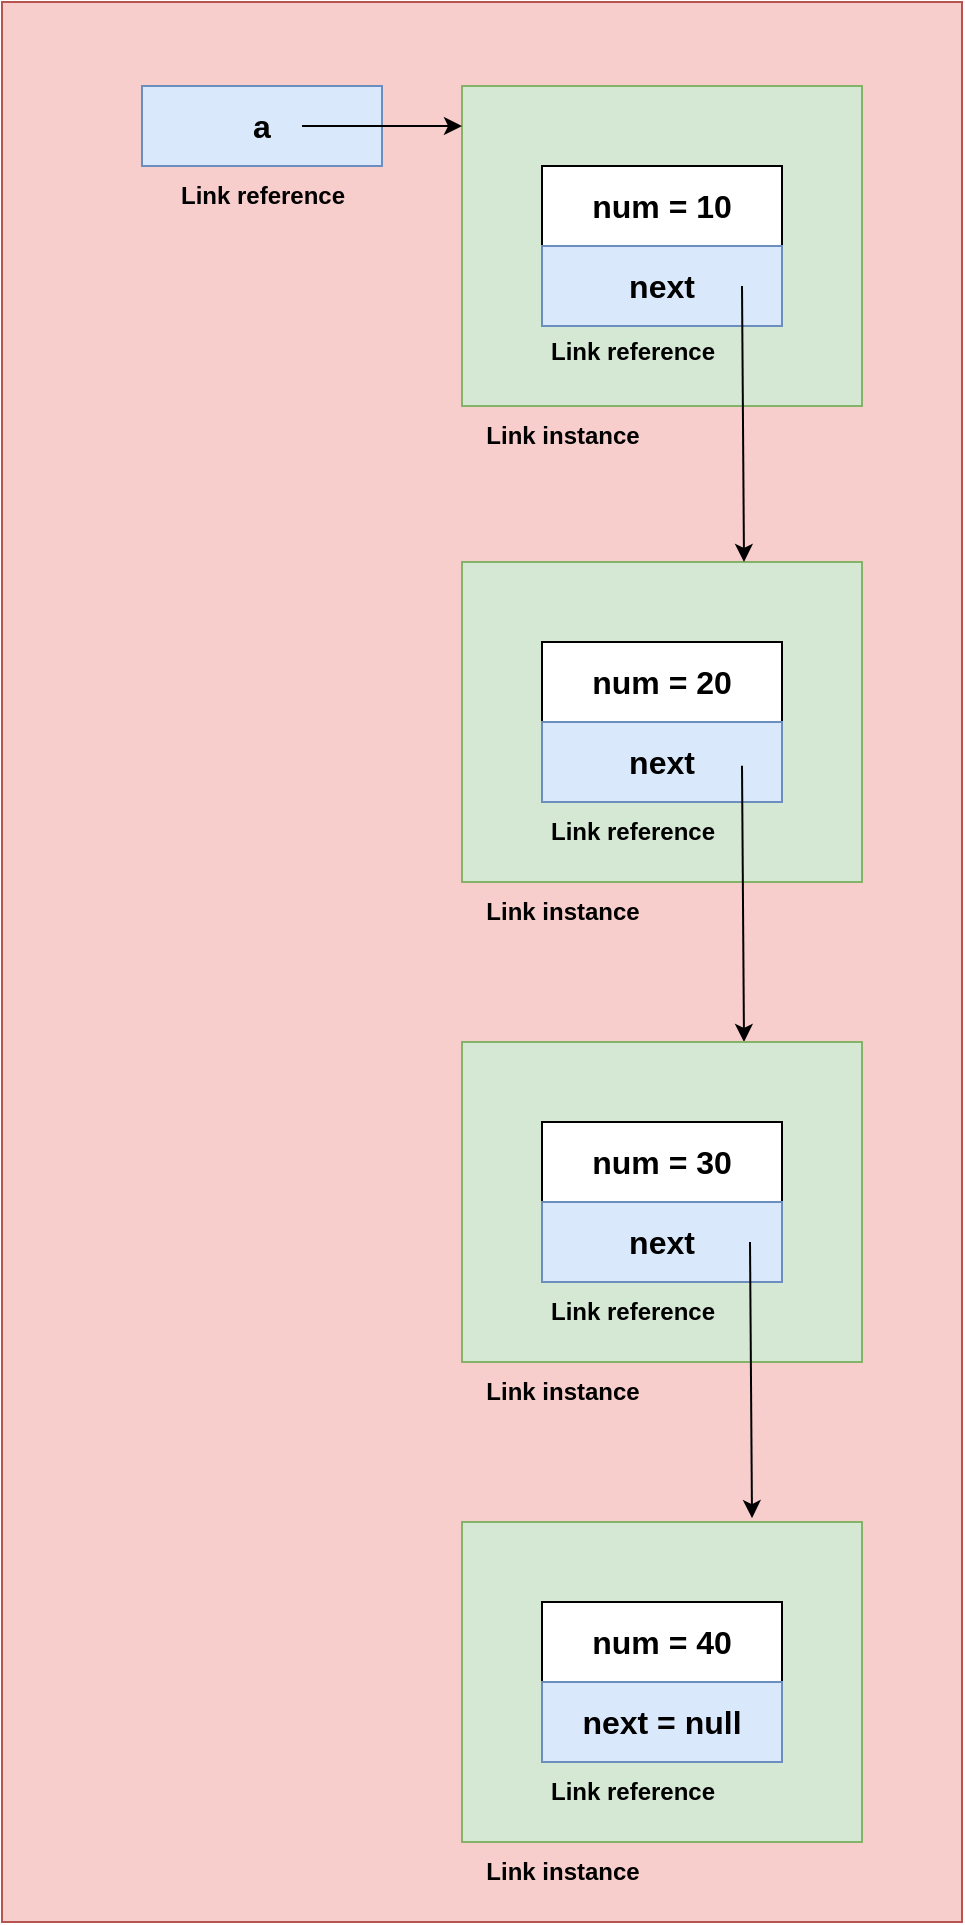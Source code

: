 <mxfile version="24.4.0" type="github">
  <diagram name="Page-1" id="-98pJoUqqj__4yH2-iSp">
    <mxGraphModel dx="1224" dy="713" grid="1" gridSize="10" guides="1" tooltips="1" connect="1" arrows="1" fold="1" page="1" pageScale="1" pageWidth="850" pageHeight="1100" math="0" shadow="0">
      <root>
        <mxCell id="0" />
        <mxCell id="1" parent="0" />
        <mxCell id="me1G7gAer3CvM7mz6-fR-60" value="" style="rounded=0;whiteSpace=wrap;html=1;fillColor=#f8cecc;strokeColor=#b85450;fontStyle=1" parent="1" vertex="1">
          <mxGeometry x="200" y="120" width="480" height="960" as="geometry" />
        </mxCell>
        <mxCell id="4dctXpntgjXw3aF1l8x9-5" value="" style="rounded=0;whiteSpace=wrap;html=1;fontSize=16;fillColor=#d5e8d4;strokeColor=#82b366;fontStyle=1" parent="1" vertex="1">
          <mxGeometry x="430" y="400" width="200" height="160" as="geometry" />
        </mxCell>
        <mxCell id="4dctXpntgjXw3aF1l8x9-3" value="num = 20" style="rounded=0;whiteSpace=wrap;html=1;fontSize=16;fontStyle=1" parent="1" vertex="1">
          <mxGeometry x="470" y="440" width="120" height="40" as="geometry" />
        </mxCell>
        <mxCell id="4dctXpntgjXw3aF1l8x9-6" value="next" style="rounded=0;whiteSpace=wrap;html=1;fontSize=16;fillColor=#dae8fc;strokeColor=#6c8ebf;fontStyle=1" parent="1" vertex="1">
          <mxGeometry x="470" y="480" width="120" height="40" as="geometry" />
        </mxCell>
        <mxCell id="4dctXpntgjXw3aF1l8x9-7" value="" style="endArrow=classic;html=1;rounded=0;entryX=0.605;entryY=-0.012;entryDx=0;entryDy=0;entryPerimeter=0;fontSize=16;fontStyle=1" parent="1" edge="1">
          <mxGeometry width="50" height="50" relative="1" as="geometry">
            <mxPoint x="570" y="501.92" as="sourcePoint" />
            <mxPoint x="571" y="640.0" as="targetPoint" />
          </mxGeometry>
        </mxCell>
        <mxCell id="4dctXpntgjXw3aF1l8x9-18" value="" style="rounded=0;whiteSpace=wrap;html=1;fontSize=16;fillColor=#d5e8d4;strokeColor=#82b366;fontStyle=1" parent="1" vertex="1">
          <mxGeometry x="430" y="640" width="200" height="160" as="geometry" />
        </mxCell>
        <mxCell id="4dctXpntgjXw3aF1l8x9-19" value="num = 30" style="rounded=0;whiteSpace=wrap;html=1;fontSize=16;fontStyle=1" parent="1" vertex="1">
          <mxGeometry x="470" y="680" width="120" height="40" as="geometry" />
        </mxCell>
        <mxCell id="4dctXpntgjXw3aF1l8x9-20" value="next" style="rounded=0;whiteSpace=wrap;html=1;fontSize=16;fillColor=#dae8fc;strokeColor=#6c8ebf;fontStyle=1" parent="1" vertex="1">
          <mxGeometry x="470" y="720" width="120" height="40" as="geometry" />
        </mxCell>
        <mxCell id="4dctXpntgjXw3aF1l8x9-22" value="" style="rounded=0;whiteSpace=wrap;html=1;fontSize=16;fillColor=#d5e8d4;strokeColor=#82b366;fontStyle=1" parent="1" vertex="1">
          <mxGeometry x="430" y="162" width="200" height="160" as="geometry" />
        </mxCell>
        <mxCell id="4dctXpntgjXw3aF1l8x9-23" value="a" style="rounded=0;whiteSpace=wrap;html=1;fontSize=16;fillColor=#dae8fc;strokeColor=#6c8ebf;fontStyle=1" parent="1" vertex="1">
          <mxGeometry x="270" y="162" width="120" height="40" as="geometry" />
        </mxCell>
        <mxCell id="4dctXpntgjXw3aF1l8x9-24" value="" style="endArrow=classic;html=1;rounded=0;fontSize=16;fontStyle=1" parent="1" edge="1">
          <mxGeometry width="50" height="50" relative="1" as="geometry">
            <mxPoint x="350" y="182" as="sourcePoint" />
            <mxPoint x="430" y="182" as="targetPoint" />
          </mxGeometry>
        </mxCell>
        <mxCell id="4dctXpntgjXw3aF1l8x9-25" value="num = 10" style="rounded=0;whiteSpace=wrap;html=1;fontSize=16;fontStyle=1" parent="1" vertex="1">
          <mxGeometry x="470" y="202" width="120" height="40" as="geometry" />
        </mxCell>
        <mxCell id="4dctXpntgjXw3aF1l8x9-26" value="next" style="rounded=0;whiteSpace=wrap;html=1;fontSize=16;fillColor=#dae8fc;strokeColor=#6c8ebf;fontStyle=1" parent="1" vertex="1">
          <mxGeometry x="470" y="242" width="120" height="40" as="geometry" />
        </mxCell>
        <mxCell id="4dctXpntgjXw3aF1l8x9-27" value="" style="endArrow=classic;html=1;rounded=0;entryX=0.605;entryY=-0.012;entryDx=0;entryDy=0;entryPerimeter=0;fontSize=16;fontStyle=1" parent="1" edge="1">
          <mxGeometry width="50" height="50" relative="1" as="geometry">
            <mxPoint x="570" y="262" as="sourcePoint" />
            <mxPoint x="571" y="400" as="targetPoint" />
          </mxGeometry>
        </mxCell>
        <mxCell id="4dctXpntgjXw3aF1l8x9-29" value="Link reference" style="text;html=1;align=center;verticalAlign=middle;resizable=0;points=[];autosize=1;strokeColor=none;fillColor=none;fontStyle=1" parent="1" vertex="1">
          <mxGeometry x="280" y="202" width="100" height="30" as="geometry" />
        </mxCell>
        <mxCell id="4dctXpntgjXw3aF1l8x9-35" value="Link&amp;nbsp;instance" style="text;html=1;align=center;verticalAlign=middle;resizable=0;points=[];autosize=1;strokeColor=none;fillColor=none;fontStyle=1" parent="1" vertex="1">
          <mxGeometry x="435" y="322" width="90" height="30" as="geometry" />
        </mxCell>
        <mxCell id="4dctXpntgjXw3aF1l8x9-36" value="Link&amp;nbsp;instance" style="text;html=1;align=center;verticalAlign=middle;resizable=0;points=[];autosize=1;strokeColor=none;fillColor=none;fontStyle=1" parent="1" vertex="1">
          <mxGeometry x="435" y="560" width="90" height="30" as="geometry" />
        </mxCell>
        <mxCell id="4dctXpntgjXw3aF1l8x9-37" value="Link&amp;nbsp;instance" style="text;html=1;align=center;verticalAlign=middle;resizable=0;points=[];autosize=1;strokeColor=none;fillColor=none;fontStyle=1" parent="1" vertex="1">
          <mxGeometry x="435" y="800" width="90" height="30" as="geometry" />
        </mxCell>
        <mxCell id="4dctXpntgjXw3aF1l8x9-39" value="Link&amp;nbsp;reference" style="text;html=1;align=center;verticalAlign=middle;resizable=0;points=[];autosize=1;strokeColor=none;fillColor=none;fontStyle=1" parent="1" vertex="1">
          <mxGeometry x="465" y="280" width="100" height="30" as="geometry" />
        </mxCell>
        <mxCell id="4dctXpntgjXw3aF1l8x9-40" value="Link&amp;nbsp;reference" style="text;html=1;align=center;verticalAlign=middle;resizable=0;points=[];autosize=1;strokeColor=none;fillColor=none;fontStyle=1" parent="1" vertex="1">
          <mxGeometry x="465" y="520" width="100" height="30" as="geometry" />
        </mxCell>
        <mxCell id="4dctXpntgjXw3aF1l8x9-41" value="Link&amp;nbsp;reference" style="text;html=1;align=center;verticalAlign=middle;resizable=0;points=[];autosize=1;strokeColor=none;fillColor=none;fontStyle=1" parent="1" vertex="1">
          <mxGeometry x="465" y="760" width="100" height="30" as="geometry" />
        </mxCell>
        <mxCell id="me1G7gAer3CvM7mz6-fR-1" value="" style="endArrow=classic;html=1;rounded=0;entryX=0.605;entryY=-0.012;entryDx=0;entryDy=0;entryPerimeter=0;fontSize=16;fontStyle=1" parent="1" edge="1">
          <mxGeometry width="50" height="50" relative="1" as="geometry">
            <mxPoint x="574" y="740" as="sourcePoint" />
            <mxPoint x="575" y="878.08" as="targetPoint" />
          </mxGeometry>
        </mxCell>
        <mxCell id="me1G7gAer3CvM7mz6-fR-5" value="" style="rounded=0;whiteSpace=wrap;html=1;fontSize=16;fillColor=#d5e8d4;strokeColor=#82b366;fontStyle=1" parent="1" vertex="1">
          <mxGeometry x="430" y="880" width="200" height="160" as="geometry" />
        </mxCell>
        <mxCell id="me1G7gAer3CvM7mz6-fR-6" value="num = 40" style="rounded=0;whiteSpace=wrap;html=1;fontSize=16;fontStyle=1" parent="1" vertex="1">
          <mxGeometry x="470" y="920" width="120" height="40" as="geometry" />
        </mxCell>
        <mxCell id="me1G7gAer3CvM7mz6-fR-7" value="next = null" style="rounded=0;whiteSpace=wrap;html=1;fontSize=16;fillColor=#dae8fc;strokeColor=#6c8ebf;fontStyle=1" parent="1" vertex="1">
          <mxGeometry x="470" y="960" width="120" height="40" as="geometry" />
        </mxCell>
        <mxCell id="me1G7gAer3CvM7mz6-fR-9" value="Link&amp;nbsp;instance" style="text;html=1;align=center;verticalAlign=middle;resizable=0;points=[];autosize=1;strokeColor=none;fillColor=none;fontStyle=1" parent="1" vertex="1">
          <mxGeometry x="435" y="1040" width="90" height="30" as="geometry" />
        </mxCell>
        <mxCell id="me1G7gAer3CvM7mz6-fR-10" value="Link&amp;nbsp;reference" style="text;html=1;align=center;verticalAlign=middle;resizable=0;points=[];autosize=1;strokeColor=none;fillColor=none;fontStyle=1" parent="1" vertex="1">
          <mxGeometry x="465" y="1000" width="100" height="30" as="geometry" />
        </mxCell>
      </root>
    </mxGraphModel>
  </diagram>
</mxfile>
